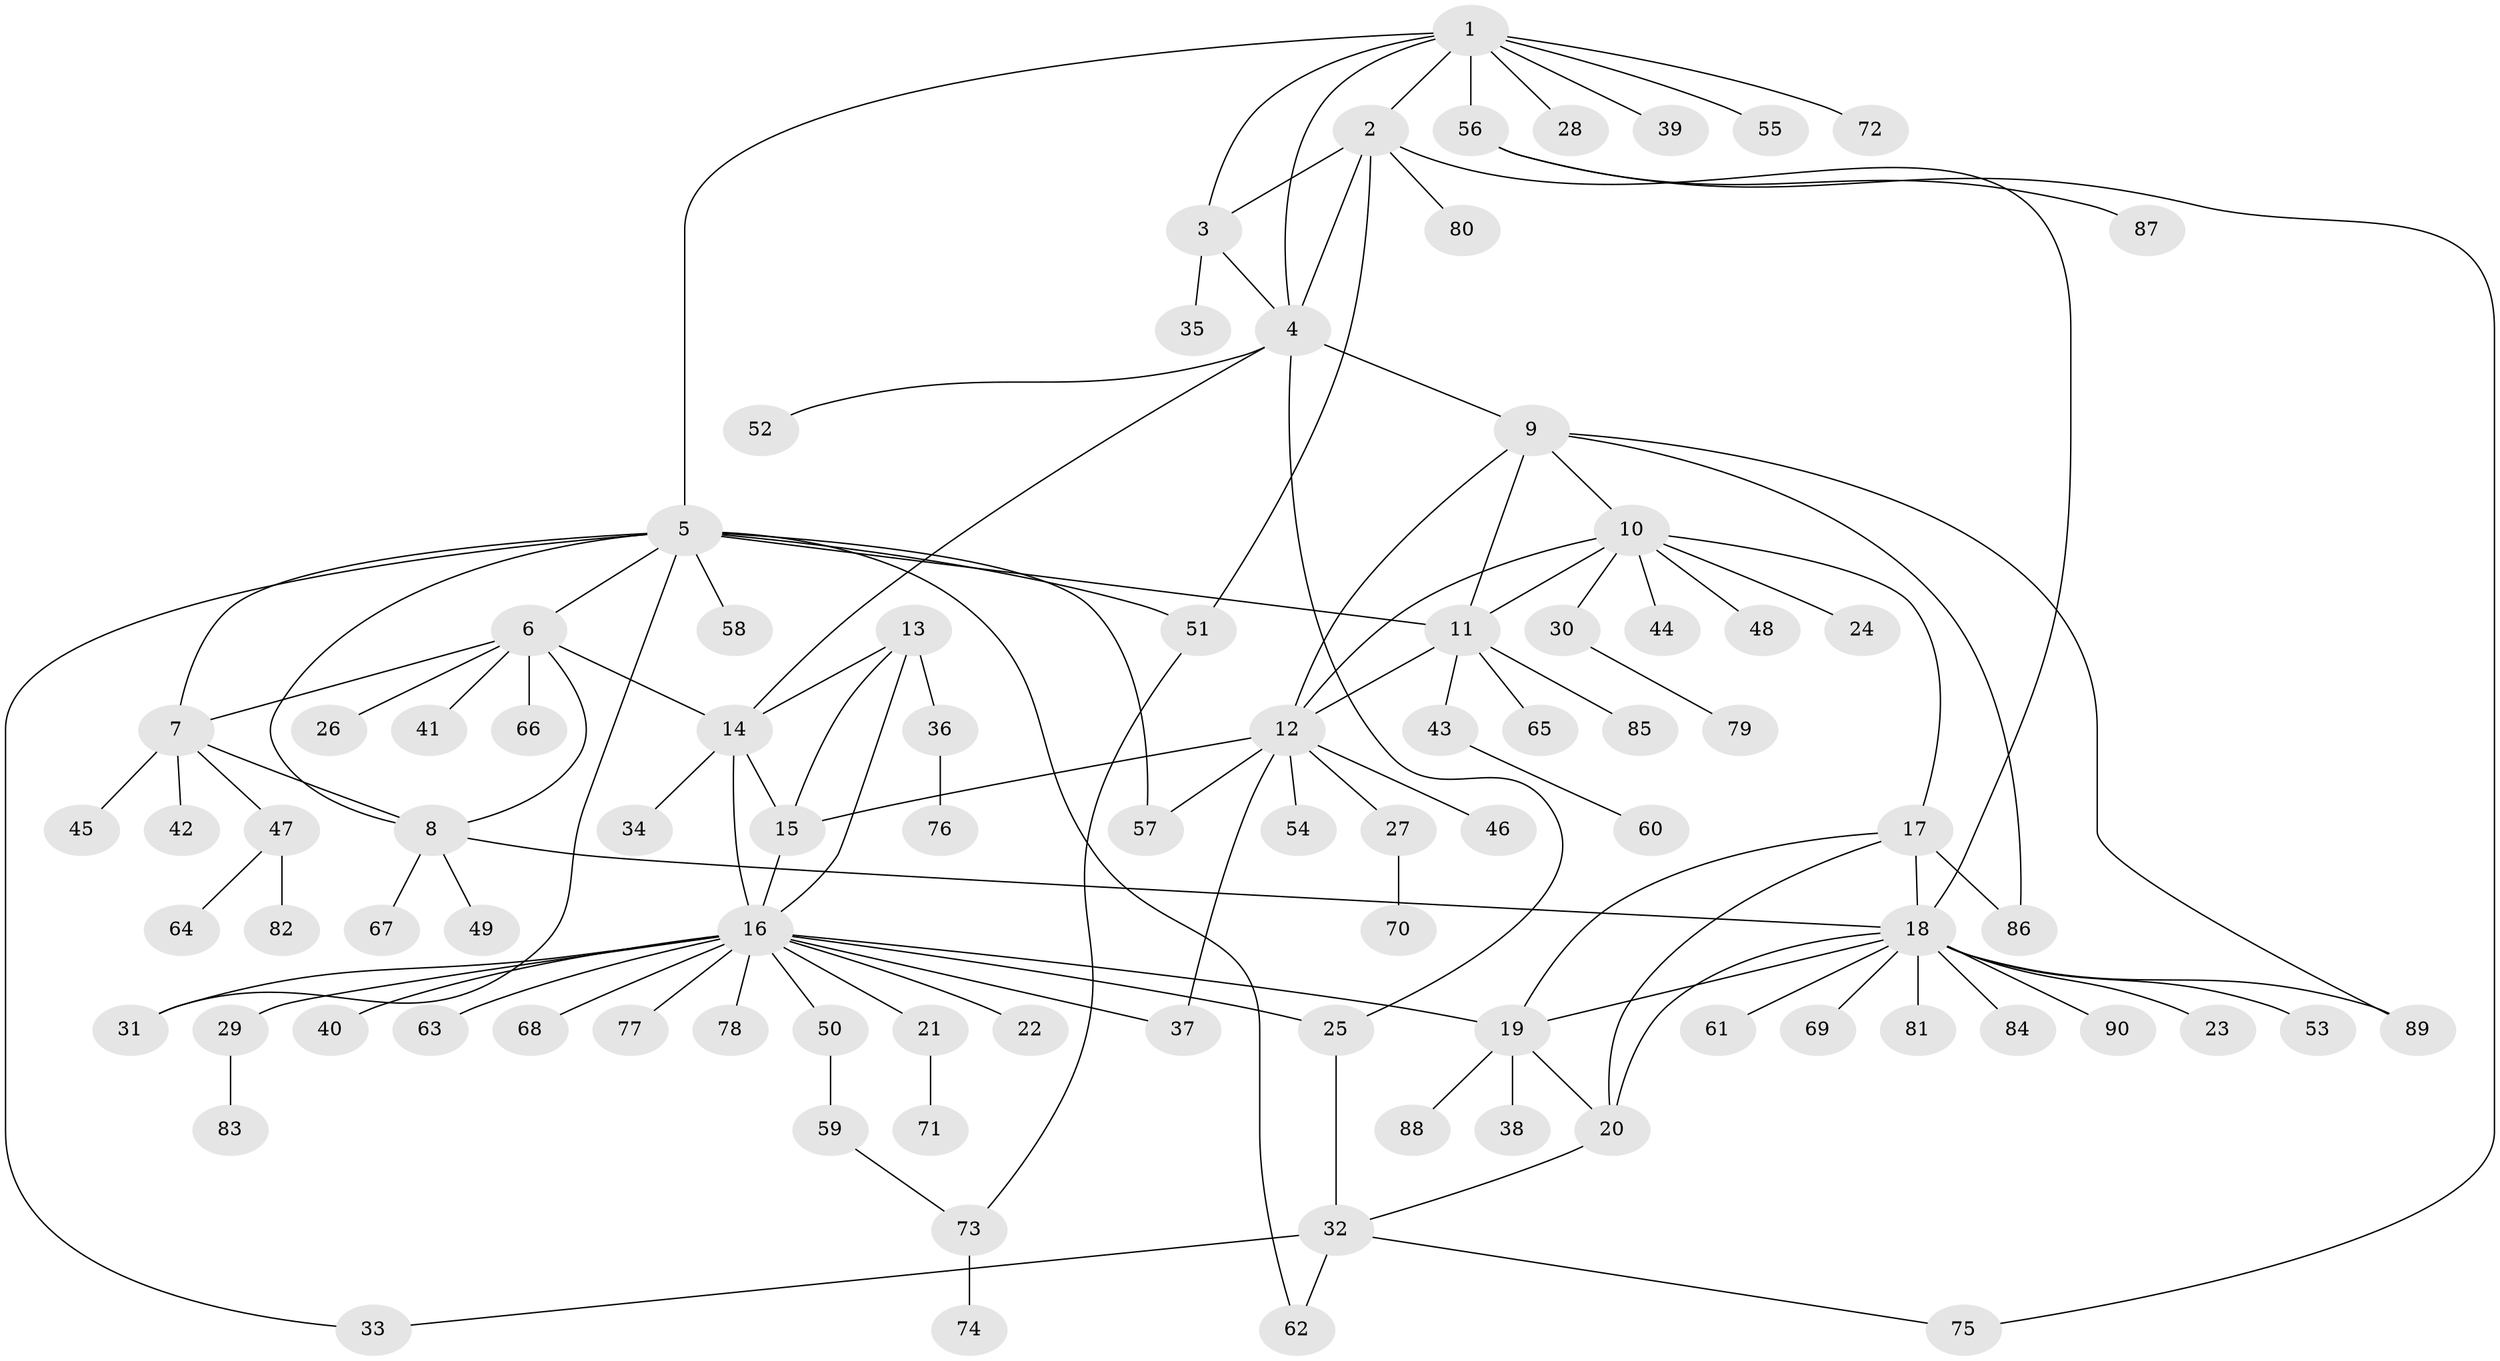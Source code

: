 // coarse degree distribution, {4: 0.046875, 5: 0.09375, 3: 0.078125, 1: 0.5, 7: 0.015625, 8: 0.03125, 2: 0.125, 6: 0.0625, 10: 0.015625, 14: 0.015625, 12: 0.015625}
// Generated by graph-tools (version 1.1) at 2025/37/03/04/25 23:37:31]
// undirected, 90 vertices, 122 edges
graph export_dot {
  node [color=gray90,style=filled];
  1;
  2;
  3;
  4;
  5;
  6;
  7;
  8;
  9;
  10;
  11;
  12;
  13;
  14;
  15;
  16;
  17;
  18;
  19;
  20;
  21;
  22;
  23;
  24;
  25;
  26;
  27;
  28;
  29;
  30;
  31;
  32;
  33;
  34;
  35;
  36;
  37;
  38;
  39;
  40;
  41;
  42;
  43;
  44;
  45;
  46;
  47;
  48;
  49;
  50;
  51;
  52;
  53;
  54;
  55;
  56;
  57;
  58;
  59;
  60;
  61;
  62;
  63;
  64;
  65;
  66;
  67;
  68;
  69;
  70;
  71;
  72;
  73;
  74;
  75;
  76;
  77;
  78;
  79;
  80;
  81;
  82;
  83;
  84;
  85;
  86;
  87;
  88;
  89;
  90;
  1 -- 2;
  1 -- 3;
  1 -- 4;
  1 -- 5;
  1 -- 28;
  1 -- 39;
  1 -- 55;
  1 -- 56;
  1 -- 72;
  2 -- 3;
  2 -- 4;
  2 -- 18;
  2 -- 51;
  2 -- 80;
  3 -- 4;
  3 -- 35;
  4 -- 9;
  4 -- 14;
  4 -- 25;
  4 -- 52;
  5 -- 6;
  5 -- 7;
  5 -- 8;
  5 -- 11;
  5 -- 31;
  5 -- 33;
  5 -- 51;
  5 -- 57;
  5 -- 58;
  5 -- 62;
  6 -- 7;
  6 -- 8;
  6 -- 14;
  6 -- 26;
  6 -- 41;
  6 -- 66;
  7 -- 8;
  7 -- 42;
  7 -- 45;
  7 -- 47;
  8 -- 18;
  8 -- 49;
  8 -- 67;
  9 -- 10;
  9 -- 11;
  9 -- 12;
  9 -- 86;
  9 -- 89;
  10 -- 11;
  10 -- 12;
  10 -- 17;
  10 -- 24;
  10 -- 30;
  10 -- 44;
  10 -- 48;
  11 -- 12;
  11 -- 43;
  11 -- 65;
  11 -- 85;
  12 -- 15;
  12 -- 27;
  12 -- 37;
  12 -- 46;
  12 -- 54;
  12 -- 57;
  13 -- 14;
  13 -- 15;
  13 -- 16;
  13 -- 36;
  14 -- 15;
  14 -- 16;
  14 -- 34;
  15 -- 16;
  16 -- 19;
  16 -- 21;
  16 -- 22;
  16 -- 25;
  16 -- 29;
  16 -- 31;
  16 -- 37;
  16 -- 40;
  16 -- 50;
  16 -- 63;
  16 -- 68;
  16 -- 77;
  16 -- 78;
  17 -- 18;
  17 -- 19;
  17 -- 20;
  17 -- 86;
  18 -- 19;
  18 -- 20;
  18 -- 23;
  18 -- 53;
  18 -- 61;
  18 -- 69;
  18 -- 81;
  18 -- 84;
  18 -- 89;
  18 -- 90;
  19 -- 20;
  19 -- 38;
  19 -- 88;
  20 -- 32;
  21 -- 71;
  25 -- 32;
  27 -- 70;
  29 -- 83;
  30 -- 79;
  32 -- 33;
  32 -- 62;
  32 -- 75;
  36 -- 76;
  43 -- 60;
  47 -- 64;
  47 -- 82;
  50 -- 59;
  51 -- 73;
  56 -- 75;
  56 -- 87;
  59 -- 73;
  73 -- 74;
}
